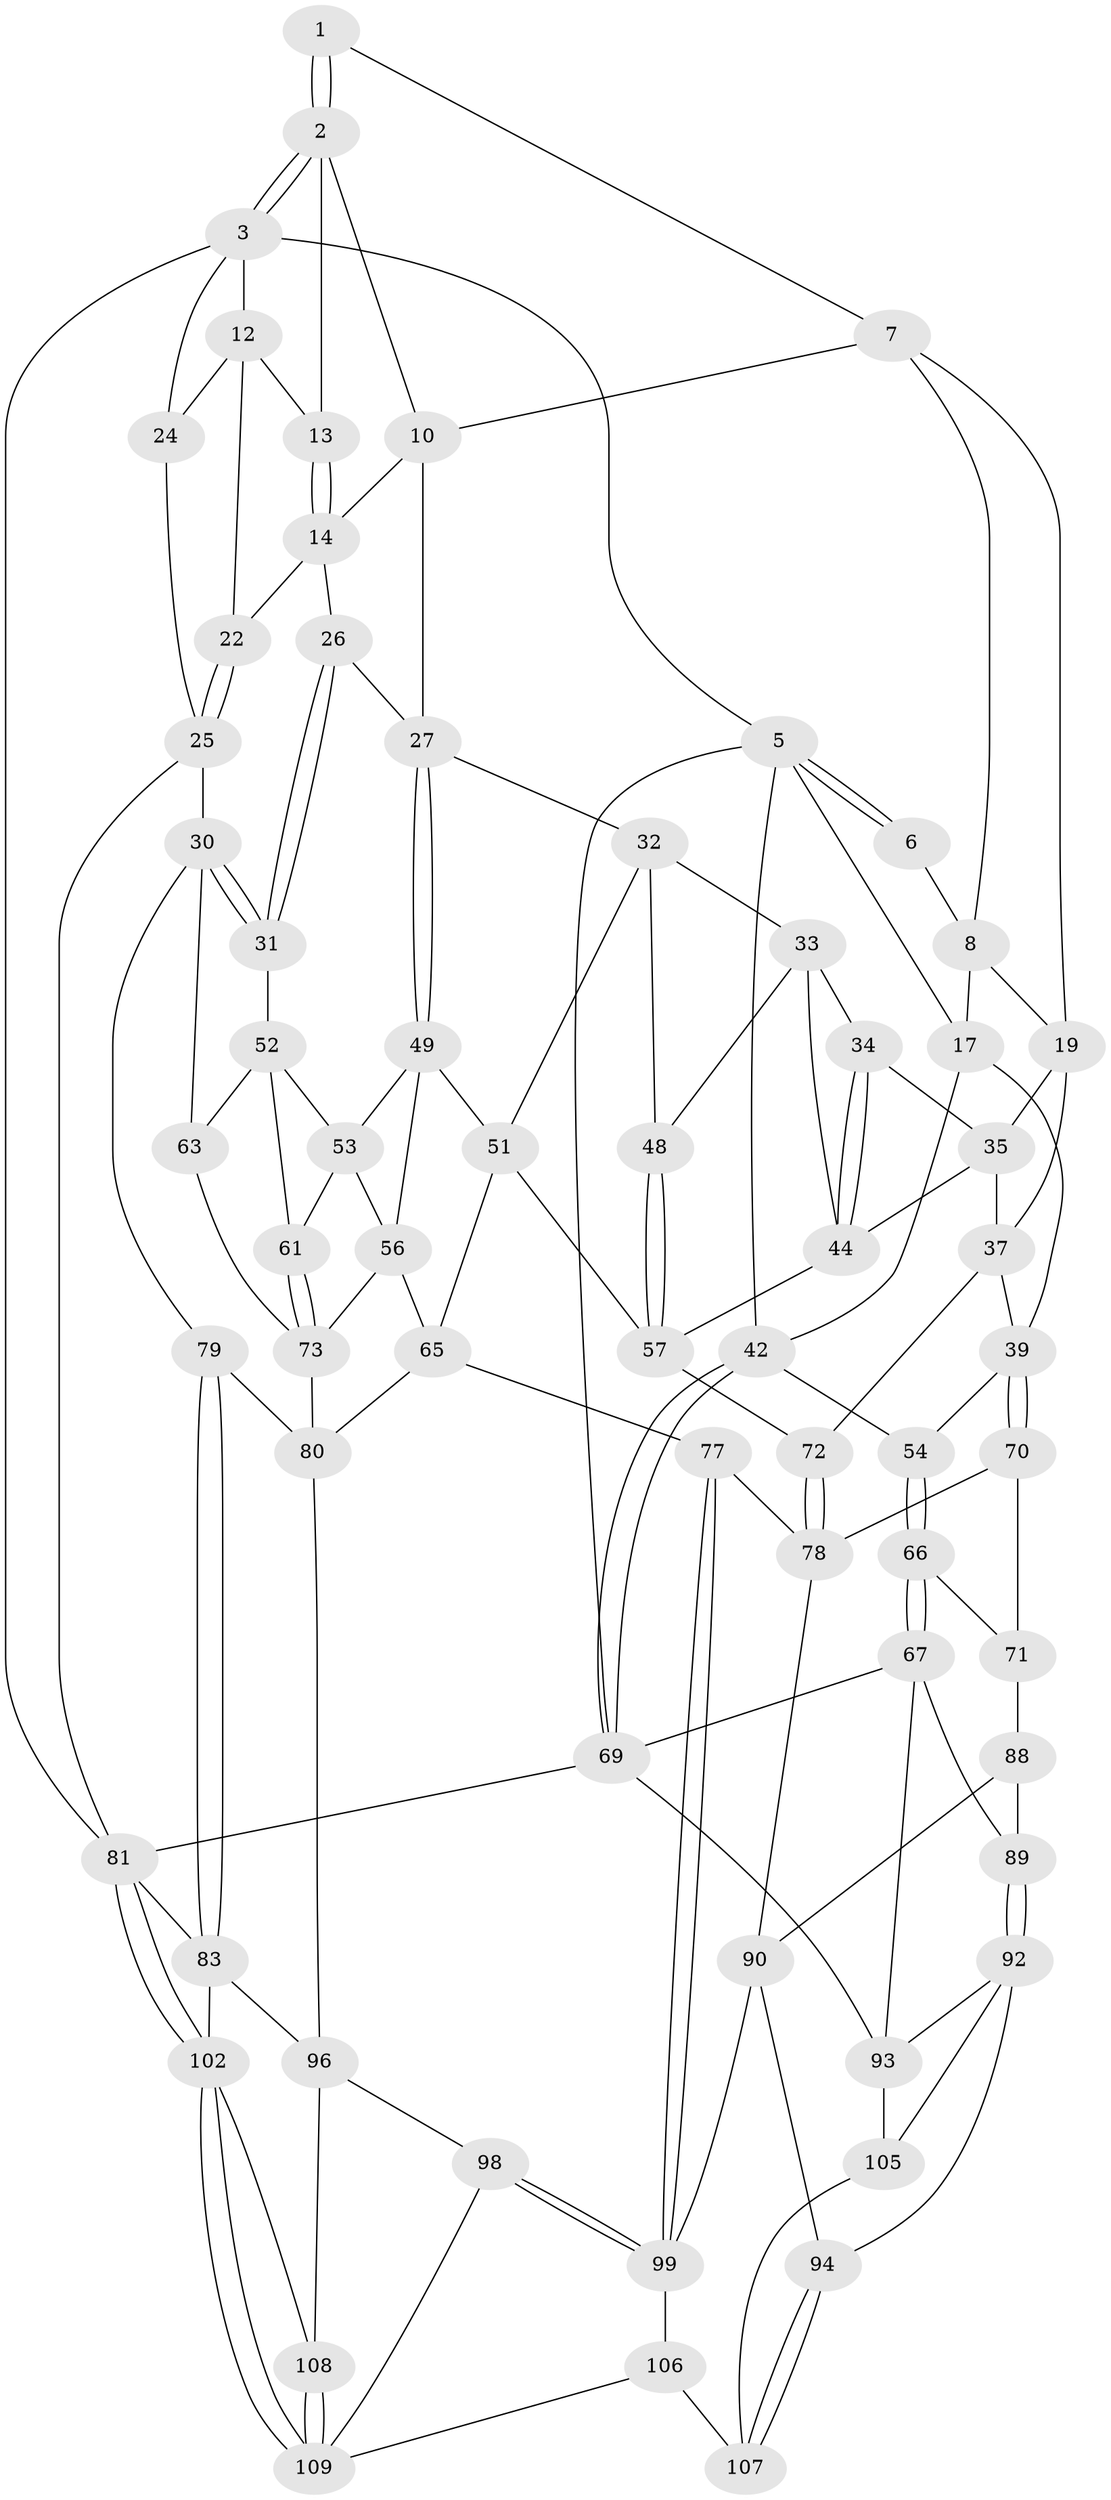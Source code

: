 // original degree distribution, {3: 0.017857142857142856, 5: 0.5178571428571429, 6: 0.22321428571428573, 4: 0.24107142857142858}
// Generated by graph-tools (version 1.1) at 2025/11/02/27/25 16:11:59]
// undirected, 67 vertices, 146 edges
graph export_dot {
graph [start="1"]
  node [color=gray90,style=filled];
  1 [pos="+0.4983690456044167+0"];
  2 [pos="+0.6818703526003517+0",super="+9"];
  3 [pos="+1+0",super="+4"];
  5 [pos="+0+0",super="+18"];
  6 [pos="+0.20228769728645768+0"];
  7 [pos="+0.4564650157166681+0.005124813152201587",super="+11"];
  8 [pos="+0.33002632319433345+0.10043641022557896",super="+16"];
  10 [pos="+0.5471927478519011+0.21425618345453654",super="+15"];
  12 [pos="+0.8675515422459001+0.12495303304529196",super="+21"];
  13 [pos="+0.7402843211316328+0.11497180724831715"];
  14 [pos="+0.706946035909808+0.17742849612711747",super="+23"];
  17 [pos="+0.24885185669642088+0.2382463898349526",super="+41"];
  19 [pos="+0.4852641406743278+0.24144836178020665",super="+20"];
  22 [pos="+0.879728539686425+0.2511562467096893"];
  24 [pos="+1+0"];
  25 [pos="+1+0.3730343609564932",super="+29"];
  26 [pos="+0.8504323340199706+0.29898204127306877"];
  27 [pos="+0.7650578642450606+0.38634773816440265",super="+28"];
  30 [pos="+1+0.4576446663906879",super="+62"];
  31 [pos="+1+0.4629676249569562"];
  32 [pos="+0.7110661434284481+0.3766073338310112",super="+47"];
  33 [pos="+0.5981253687205509+0.4048286889699136",super="+46"];
  34 [pos="+0.5389796786254203+0.38425956625403457"];
  35 [pos="+0.4924232007629915+0.29883895212306955",super="+36"];
  37 [pos="+0.3754301585426642+0.5362649772417988",super="+38"];
  39 [pos="+0.3511345690194292+0.5579427008458983",super="+40"];
  42 [pos="+0+0.34281472987773937",super="+43"];
  44 [pos="+0.5327517278219699+0.49162554489907123",super="+45"];
  48 [pos="+0.5618948306936342+0.4958606360944624"];
  49 [pos="+0.7697728121141133+0.3968902112839435",super="+50"];
  51 [pos="+0.661890731254366+0.5467010495169619",super="+59"];
  52 [pos="+1+0.4669557005445935",super="+60"];
  53 [pos="+0.8050612873614276+0.4461211776120988",super="+55"];
  54 [pos="+0.11090089245777962+0.49874558842118494"];
  56 [pos="+0.7862010991766424+0.5818635755182772",super="+64"];
  57 [pos="+0.595910049867249+0.5967268345061797",super="+58"];
  61 [pos="+0.8835686969522067+0.5634329047107276"];
  63 [pos="+0.93150254913129+0.6359710755237328"];
  65 [pos="+0.7221282026852656+0.6940725633604827",super="+76"];
  66 [pos="+0.09380852328053775+0.6409480710372795"];
  67 [pos="+0.07982240679361625+0.6575995522547895",super="+68"];
  69 [pos="+0+0.694016525480801",super="+75"];
  70 [pos="+0.3358752124555108+0.6014094938618787",super="+85"];
  71 [pos="+0.313837412670239+0.6116279520709119",super="+87"];
  72 [pos="+0.5480783671689871+0.6430805475390533"];
  73 [pos="+0.8633449471104055+0.63374818878726",super="+74"];
  77 [pos="+0.5719782919302039+0.7545694051148268"];
  78 [pos="+0.5537988021955272+0.7517785963347396",super="+84"];
  79 [pos="+0.9837231561977013+0.7522951893794736"];
  80 [pos="+0.9465109344363397+0.7499873547358468",super="+86"];
  81 [pos="+1+1",super="+82"];
  83 [pos="+0.9906523958447683+0.756380746110837",super="+101"];
  88 [pos="+0.21275619329918355+0.7752609788500248"];
  89 [pos="+0.1730998125109164+0.7706947702179182"];
  90 [pos="+0.4405369712909673+0.8070117092552828",super="+91"];
  92 [pos="+0.1357992450824778+0.8551693444890319",super="+95"];
  93 [pos="+0.08393799596764509+0.8654993485830331",super="+104"];
  94 [pos="+0.28687840247329766+0.9240265568775644"];
  96 [pos="+0.7567500423411607+0.8994474358049195",super="+97"];
  98 [pos="+0.7009328836963524+0.9912542266565748"];
  99 [pos="+0.618216718851969+0.8927144117864267",super="+100"];
  102 [pos="+1+1",super="+103"];
  105 [pos="+0+1"];
  106 [pos="+0.5104006974804101+1",super="+111"];
  107 [pos="+0.286664271131584+0.9349430405735678",super="+112"];
  108 [pos="+0.8418360574670454+0.9213895655560902"];
  109 [pos="+1+1",super="+110"];
  1 -- 2;
  1 -- 2;
  1 -- 7;
  2 -- 3;
  2 -- 3;
  2 -- 10;
  2 -- 13;
  3 -- 12;
  3 -- 24;
  3 -- 81;
  3 -- 5;
  5 -- 6;
  5 -- 6;
  5 -- 69;
  5 -- 17;
  5 -- 42;
  6 -- 8;
  7 -- 8;
  7 -- 10;
  7 -- 19;
  8 -- 17;
  8 -- 19;
  10 -- 27;
  10 -- 14;
  12 -- 13;
  12 -- 24;
  12 -- 22;
  13 -- 14;
  13 -- 14;
  14 -- 26;
  14 -- 22;
  17 -- 42;
  17 -- 39;
  19 -- 35;
  19 -- 37;
  22 -- 25;
  22 -- 25;
  24 -- 25;
  25 -- 81;
  25 -- 30;
  26 -- 27;
  26 -- 31;
  26 -- 31;
  27 -- 49;
  27 -- 49;
  27 -- 32;
  30 -- 31;
  30 -- 31;
  30 -- 63;
  30 -- 79;
  31 -- 52;
  32 -- 33;
  32 -- 48;
  32 -- 51;
  33 -- 34;
  33 -- 48;
  33 -- 44;
  34 -- 35;
  34 -- 44;
  34 -- 44;
  35 -- 37;
  35 -- 44;
  37 -- 72;
  37 -- 39;
  39 -- 70;
  39 -- 70;
  39 -- 54;
  42 -- 69;
  42 -- 69;
  42 -- 54;
  44 -- 57;
  48 -- 57;
  48 -- 57;
  49 -- 53;
  49 -- 56;
  49 -- 51;
  51 -- 65;
  51 -- 57;
  52 -- 53;
  52 -- 61;
  52 -- 63;
  53 -- 56;
  53 -- 61;
  54 -- 66;
  54 -- 66;
  56 -- 65;
  56 -- 73;
  57 -- 72;
  61 -- 73;
  61 -- 73;
  63 -- 73;
  65 -- 80;
  65 -- 77;
  66 -- 67;
  66 -- 67;
  66 -- 71;
  67 -- 89;
  67 -- 69;
  67 -- 93;
  69 -- 81;
  69 -- 93;
  70 -- 71 [weight=2];
  70 -- 78;
  71 -- 88;
  72 -- 78;
  72 -- 78;
  73 -- 80;
  77 -- 78;
  77 -- 99;
  77 -- 99;
  78 -- 90;
  79 -- 80;
  79 -- 83;
  79 -- 83;
  80 -- 96;
  81 -- 102;
  81 -- 102;
  81 -- 83;
  83 -- 96;
  83 -- 102;
  88 -- 89;
  88 -- 90;
  89 -- 92;
  89 -- 92;
  90 -- 99;
  90 -- 94;
  92 -- 93;
  92 -- 105;
  92 -- 94;
  93 -- 105;
  94 -- 107;
  94 -- 107;
  96 -- 98;
  96 -- 108;
  98 -- 99;
  98 -- 99;
  98 -- 109;
  99 -- 106;
  102 -- 109;
  102 -- 109;
  102 -- 108;
  105 -- 107;
  106 -- 107 [weight=2];
  106 -- 109;
  108 -- 109;
  108 -- 109;
}

